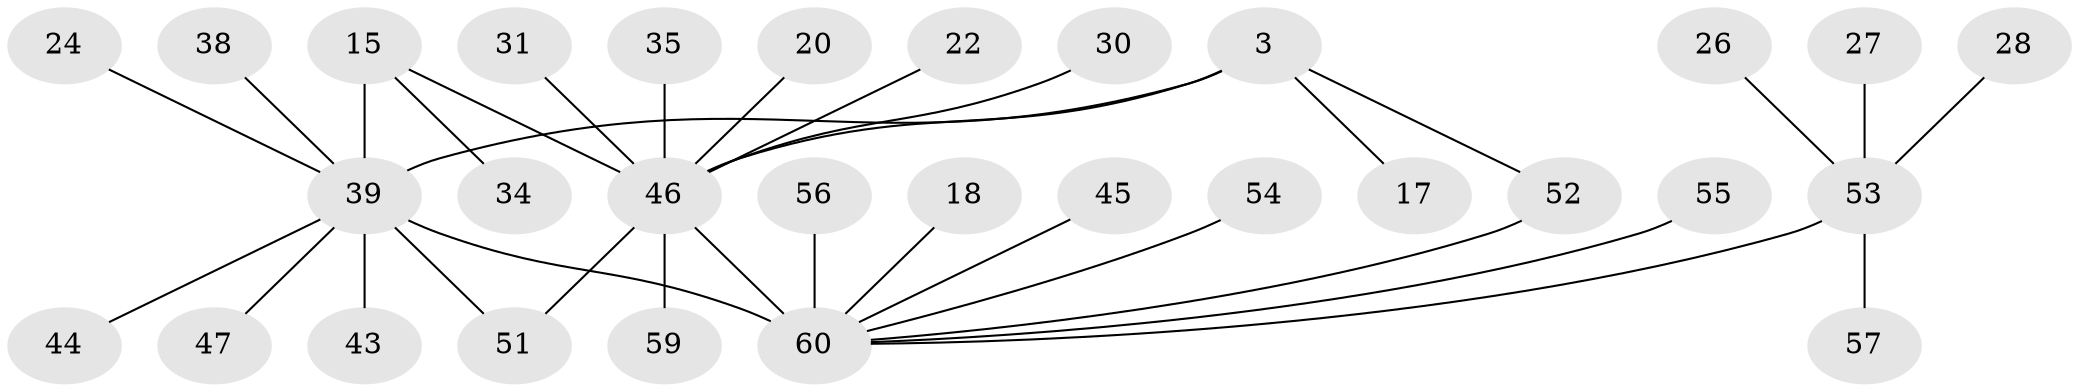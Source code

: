 // original degree distribution, {4: 0.06666666666666667, 5: 0.05, 6: 0.05, 8: 0.03333333333333333, 3: 0.1, 7: 0.05, 1: 0.4666666666666667, 2: 0.18333333333333332}
// Generated by graph-tools (version 1.1) at 2025/55/03/09/25 04:55:27]
// undirected, 30 vertices, 33 edges
graph export_dot {
graph [start="1"]
  node [color=gray90,style=filled];
  3;
  15 [super="+13"];
  17;
  18;
  20;
  22;
  24;
  26;
  27;
  28;
  30;
  31;
  34 [super="+19"];
  35;
  38;
  39 [super="+14+21+6+33"];
  43;
  44 [super="+42"];
  45;
  46 [super="+37+29+12+2"];
  47;
  51 [super="+50"];
  52 [super="+48"];
  53 [super="+9"];
  54;
  55;
  56;
  57 [super="+49"];
  59;
  60 [super="+58+32+10"];
  3 -- 17;
  3 -- 52;
  3 -- 46 [weight=3];
  3 -- 39;
  15 -- 34;
  15 -- 46 [weight=2];
  15 -- 39 [weight=2];
  18 -- 60;
  20 -- 46;
  22 -- 46;
  24 -- 39;
  26 -- 53;
  27 -- 53;
  28 -- 53;
  30 -- 46;
  31 -- 46;
  35 -- 46;
  38 -- 39;
  39 -- 43;
  39 -- 60 [weight=4];
  39 -- 51;
  39 -- 44;
  39 -- 47;
  45 -- 60;
  46 -- 59;
  46 -- 51;
  46 -- 60 [weight=6];
  52 -- 60;
  53 -- 57;
  53 -- 60 [weight=2];
  54 -- 60;
  55 -- 60;
  56 -- 60;
}
